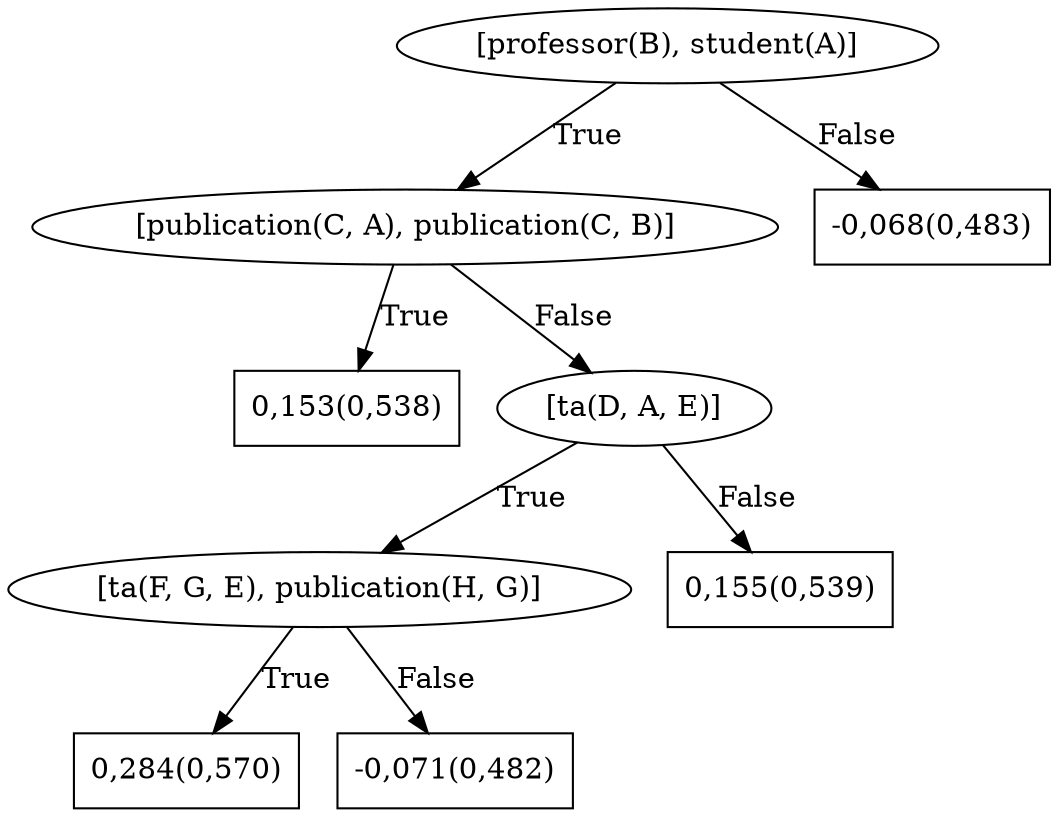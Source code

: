 digraph G{ 
1[label = "[professor(B), student(A)]"];
1 -> 2[label="True"];
1 -> 3[label="False"];
2[label = "[publication(C, A), publication(C, B)]"];
2 -> 4[label="True"];
2 -> 5[label="False"];
4[shape = box,label = "0,153(0,538)"];
5[label = "[ta(D, A, E)]"];
5 -> 6[label="True"];
5 -> 7[label="False"];
6[label = "[ta(F, G, E), publication(H, G)]"];
6 -> 8[label="True"];
6 -> 9[label="False"];
8[shape = box,label = "0,284(0,570)"];
9[shape = box,label = "-0,071(0,482)"];
7[shape = box,label = "0,155(0,539)"];
3[shape = box,label = "-0,068(0,483)"];
}
